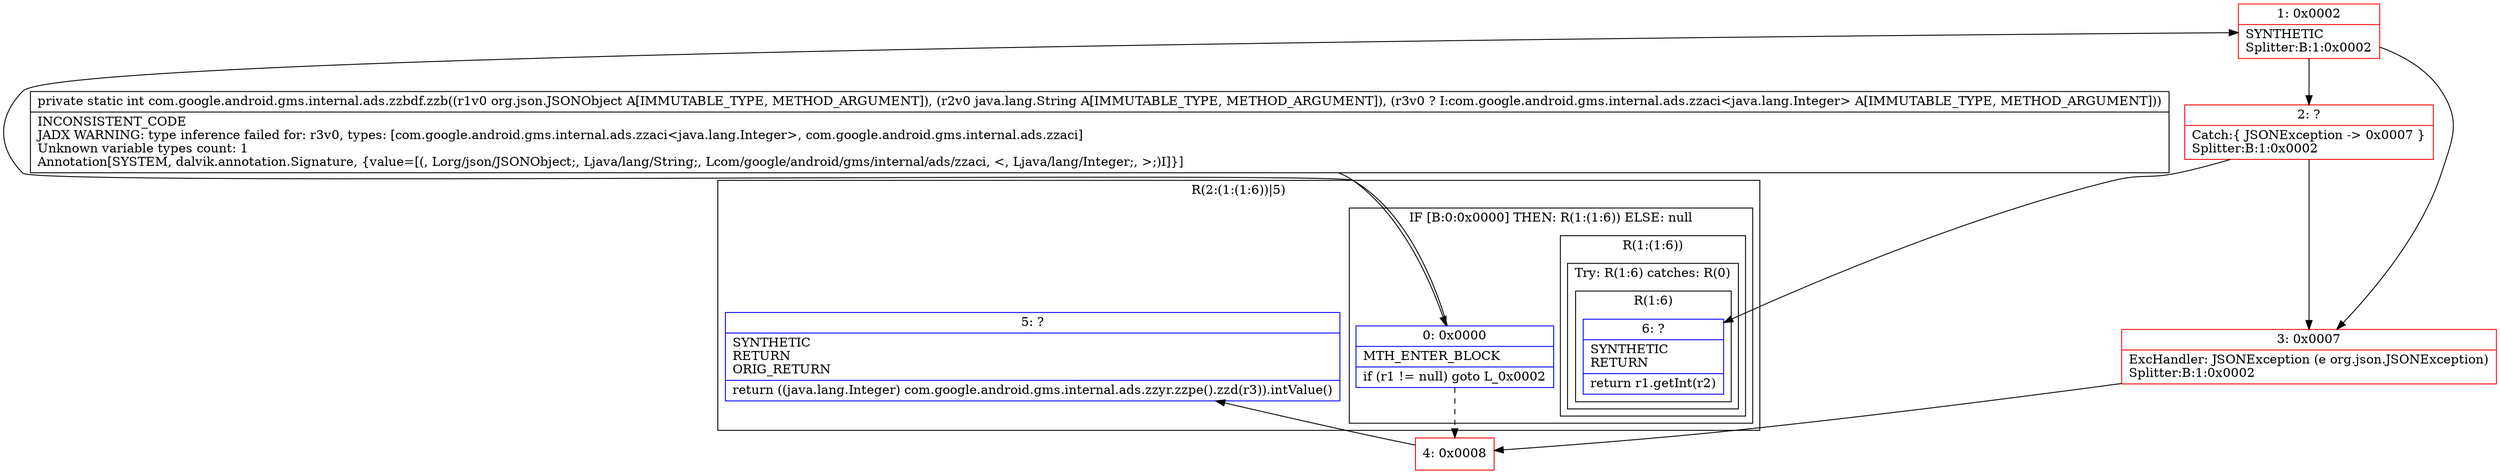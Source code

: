 digraph "CFG forcom.google.android.gms.internal.ads.zzbdf.zzb(Lorg\/json\/JSONObject;Ljava\/lang\/String;Lcom\/google\/android\/gms\/internal\/ads\/zzaci;)I" {
subgraph cluster_Region_1186410548 {
label = "R(2:(1:(1:6))|5)";
node [shape=record,color=blue];
subgraph cluster_IfRegion_2141838451 {
label = "IF [B:0:0x0000] THEN: R(1:(1:6)) ELSE: null";
node [shape=record,color=blue];
Node_0 [shape=record,label="{0\:\ 0x0000|MTH_ENTER_BLOCK\l|if (r1 != null) goto L_0x0002\l}"];
subgraph cluster_Region_330949353 {
label = "R(1:(1:6))";
node [shape=record,color=blue];
subgraph cluster_TryCatchRegion_1811045494 {
label = "Try: R(1:6) catches: R(0)";
node [shape=record,color=blue];
subgraph cluster_Region_347858860 {
label = "R(1:6)";
node [shape=record,color=blue];
Node_6 [shape=record,label="{6\:\ ?|SYNTHETIC\lRETURN\l|return r1.getInt(r2)\l}"];
}
subgraph cluster_Region_625015564 {
label = "R(0) | ExcHandler: JSONException (e org.json.JSONException)\l";
node [shape=record,color=blue];
}
}
}
}
Node_5 [shape=record,label="{5\:\ ?|SYNTHETIC\lRETURN\lORIG_RETURN\l|return ((java.lang.Integer) com.google.android.gms.internal.ads.zzyr.zzpe().zzd(r3)).intValue()\l}"];
}
subgraph cluster_Region_625015564 {
label = "R(0) | ExcHandler: JSONException (e org.json.JSONException)\l";
node [shape=record,color=blue];
}
Node_1 [shape=record,color=red,label="{1\:\ 0x0002|SYNTHETIC\lSplitter:B:1:0x0002\l}"];
Node_2 [shape=record,color=red,label="{2\:\ ?|Catch:\{ JSONException \-\> 0x0007 \}\lSplitter:B:1:0x0002\l}"];
Node_3 [shape=record,color=red,label="{3\:\ 0x0007|ExcHandler: JSONException (e org.json.JSONException)\lSplitter:B:1:0x0002\l}"];
Node_4 [shape=record,color=red,label="{4\:\ 0x0008}"];
MethodNode[shape=record,label="{private static int com.google.android.gms.internal.ads.zzbdf.zzb((r1v0 org.json.JSONObject A[IMMUTABLE_TYPE, METHOD_ARGUMENT]), (r2v0 java.lang.String A[IMMUTABLE_TYPE, METHOD_ARGUMENT]), (r3v0 ? I:com.google.android.gms.internal.ads.zzaci\<java.lang.Integer\> A[IMMUTABLE_TYPE, METHOD_ARGUMENT]))  | INCONSISTENT_CODE\lJADX WARNING: type inference failed for: r3v0, types: [com.google.android.gms.internal.ads.zzaci\<java.lang.Integer\>, com.google.android.gms.internal.ads.zzaci]\lUnknown variable types count: 1\lAnnotation[SYSTEM, dalvik.annotation.Signature, \{value=[(, Lorg\/json\/JSONObject;, Ljava\/lang\/String;, Lcom\/google\/android\/gms\/internal\/ads\/zzaci, \<, Ljava\/lang\/Integer;, \>;)I]\}]\l}"];
MethodNode -> Node_0;
Node_0 -> Node_1;
Node_0 -> Node_4[style=dashed];
Node_1 -> Node_2;
Node_1 -> Node_3;
Node_2 -> Node_3;
Node_2 -> Node_6;
Node_3 -> Node_4;
Node_4 -> Node_5;
}

